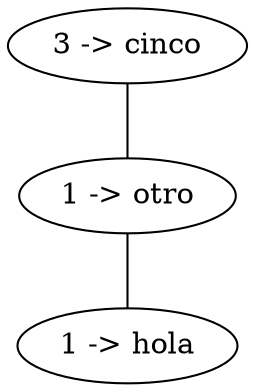 graph G { 
Node0[label="3 -> cinco"];
Node1[label="1 -> otro"];
Node0 -- Node1;
Node2[label="1 -> hola"];
Node1 -- Node2;
}